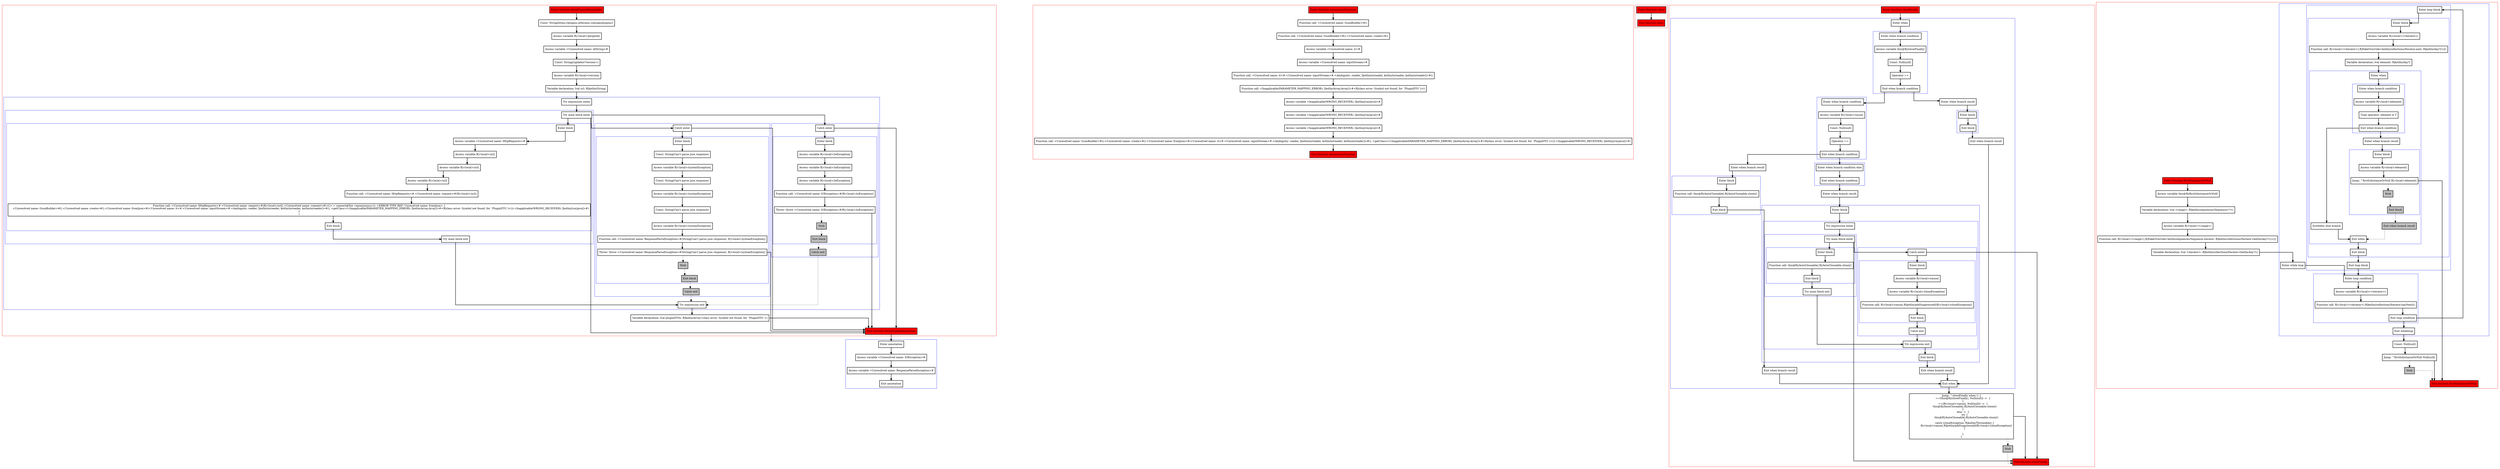digraph complex_kt {
  graph [splines=ortho nodesep=3]
  node [shape=box penwidth=2]
  edge [penwidth=2]

  subgraph cluster_0 {
    color=red
    0 [label="Enter function fetchPluginReleaseDate" style="filled" fillcolor=red];
    1 [label="Const: String(https://plugins.jetbrains.com/api/plugins/)"];
    2 [label="Access variable R|<local>/pluginId|"];
    3 [label="Access variable <Unresolved name: idString>#"];
    4 [label="Const: String(/updates?version=)"];
    5 [label="Access variable R|<local>/version|"];
    6 [label="Variable declaration: lval url: R|kotlin/String|"];
    subgraph cluster_1 {
      color=blue
      7 [label="Try expression enter"];
      subgraph cluster_2 {
        color=blue
        8 [label="Try main block enter"];
        subgraph cluster_3 {
          color=blue
          9 [label="Enter block"];
          10 [label="Access variable <Unresolved name: HttpRequests>#"];
          11 [label="Access variable R|<local>/url|"];
          12 [label="Access variable R|<local>/url|"];
          13 [label="Access variable R|<local>/url|"];
          14 [label="Function call: <Unresolved name: HttpRequests>#.<Unresolved name: request>#(R|<local>/url|)"];
          15 [label="Function call: <Unresolved name: HttpRequests>#.<Unresolved name: request>#(R|<local>/url|).<Unresolved name: connect>#(<L> = connect@fun <anonymous>(): <ERROR TYPE REF: Unresolved name: fromJson> {
    <Unresolved name: GsonBuilder>#().<Unresolved name: create>#().<Unresolved name: fromJson>#(<Unresolved name: it>#.<Unresolved name: inputStream>#.<Ambiguity: reader, [kotlin/io/reader, kotlin/io/reader, kotlin/io/reader]>#(), <getClass>(<Inapplicable(PARAMETER_MAPPING_ERROR): [kotlin/Array.Array]>#<R|class error: Symbol not found, for `PluginDTO`|>()).<Inapplicable(WRONG_RECEIVER): [kotlin/jvm/java]>#)
}
)"];
          16 [label="Exit block"];
        }
        17 [label="Try main block exit"];
      }
      subgraph cluster_4 {
        color=blue
        18 [label="Catch enter"];
        subgraph cluster_5 {
          color=blue
          19 [label="Enter block"];
          20 [label="Const: String(Can't parse json response)"];
          21 [label="Access variable R|<local>/syntaxException|"];
          22 [label="Const: String(Can't parse json response)"];
          23 [label="Access variable R|<local>/syntaxException|"];
          24 [label="Const: String(Can't parse json response)"];
          25 [label="Access variable R|<local>/syntaxException|"];
          26 [label="Function call: <Unresolved name: ResponseParseException>#(String(Can't parse json response), R|<local>/syntaxException|)"];
          27 [label="Throw: throw <Unresolved name: ResponseParseException>#(String(Can't parse json response), R|<local>/syntaxException|)"];
          28 [label="Stub" style="filled" fillcolor=gray];
          29 [label="Exit block" style="filled" fillcolor=gray];
        }
        30 [label="Catch exit" style="filled" fillcolor=gray];
      }
      subgraph cluster_6 {
        color=blue
        31 [label="Catch enter"];
        subgraph cluster_7 {
          color=blue
          32 [label="Enter block"];
          33 [label="Access variable R|<local>/ioException|"];
          34 [label="Access variable R|<local>/ioException|"];
          35 [label="Access variable R|<local>/ioException|"];
          36 [label="Function call: <Unresolved name: IOException>#(R|<local>/ioException|)"];
          37 [label="Throw: throw <Unresolved name: IOException>#(R|<local>/ioException|)"];
          38 [label="Stub" style="filled" fillcolor=gray];
          39 [label="Exit block" style="filled" fillcolor=gray];
        }
        40 [label="Catch exit" style="filled" fillcolor=gray];
      }
      41 [label="Try expression exit"];
    }
    42 [label="Variable declaration: lval pluginDTOs: R|kotlin/Array<class error: Symbol not found, for `PluginDTO`>|"];
    43 [label="Exit function fetchPluginReleaseDate" style="filled" fillcolor=red];
  }
  subgraph cluster_8 {
    color=blue
    44 [label="Enter annotation"];
    45 [label="Access variable <Unresolved name: IOException>#"];
    46 [label="Access variable <Unresolved name: ResponseParseException>#"];
    47 [label="Exit annotation"];
  }

  0 -> {1};
  1 -> {2};
  2 -> {3};
  3 -> {4};
  4 -> {5};
  5 -> {6};
  6 -> {7};
  7 -> {8};
  8 -> {43 31 18 9};
  9 -> {10};
  10 -> {11};
  11 -> {12};
  12 -> {13};
  13 -> {14};
  14 -> {15};
  15 -> {16};
  16 -> {17};
  17 -> {41};
  18 -> {43 19};
  19 -> {20};
  20 -> {21};
  21 -> {22};
  22 -> {23};
  23 -> {24};
  24 -> {25};
  25 -> {26};
  26 -> {27};
  27 -> {43};
  27 -> {28} [style=dotted];
  28 -> {29} [style=dotted];
  29 -> {30} [style=dotted];
  30 -> {41} [style=dotted];
  31 -> {43 32};
  32 -> {33};
  33 -> {34};
  34 -> {35};
  35 -> {36};
  36 -> {37};
  37 -> {43};
  37 -> {38} [style=dotted];
  38 -> {39} [style=dotted];
  39 -> {40} [style=dotted];
  40 -> {41} [style=dotted];
  41 -> {42};
  42 -> {43};
  43 -> {44};
  44 -> {45};
  45 -> {46};
  46 -> {47};

  subgraph cluster_9 {
    color=red
    48 [label="Enter function anonymousFunction" style="filled" fillcolor=red];
    49 [label="Function call: <Unresolved name: GsonBuilder>#()"];
    50 [label="Function call: <Unresolved name: GsonBuilder>#().<Unresolved name: create>#()"];
    51 [label="Access variable <Unresolved name: it>#"];
    52 [label="Access variable <Unresolved name: inputStream>#"];
    53 [label="Function call: <Unresolved name: it>#.<Unresolved name: inputStream>#.<Ambiguity: reader, [kotlin/io/reader, kotlin/io/reader, kotlin/io/reader]>#()"];
    54 [label="Function call: <Inapplicable(PARAMETER_MAPPING_ERROR): [kotlin/Array.Array]>#<R|class error: Symbol not found, for `PluginDTO`|>()"];
    55 [label="Access variable <Inapplicable(WRONG_RECEIVER): [kotlin/jvm/java]>#"];
    56 [label="Access variable <Inapplicable(WRONG_RECEIVER): [kotlin/jvm/java]>#"];
    57 [label="Access variable <Inapplicable(WRONG_RECEIVER): [kotlin/jvm/java]>#"];
    58 [label="Function call: <Unresolved name: GsonBuilder>#().<Unresolved name: create>#().<Unresolved name: fromJson>#(<Unresolved name: it>#.<Unresolved name: inputStream>#.<Ambiguity: reader, [kotlin/io/reader, kotlin/io/reader, kotlin/io/reader]>#(), <getClass>(<Inapplicable(PARAMETER_MAPPING_ERROR): [kotlin/Array.Array]>#<R|class error: Symbol not found, for `PluginDTO`|>()).<Inapplicable(WRONG_RECEIVER): [kotlin/jvm/java]>#)"];
    59 [label="Exit function anonymousFunction" style="filled" fillcolor=red];
  }

  48 -> {49};
  49 -> {50};
  50 -> {51};
  51 -> {52};
  52 -> {53};
  53 -> {54};
  54 -> {55};
  55 -> {56};
  56 -> {57};
  57 -> {58};
  58 -> {59};

  subgraph cluster_10 {
    color=red
    60 [label="Enter function close" style="filled" fillcolor=red];
    61 [label="Exit function close" style="filled" fillcolor=red];
  }

  60 -> {61};

  subgraph cluster_11 {
    color=red
    62 [label="Enter function closeFinally" style="filled" fillcolor=red];
    subgraph cluster_12 {
      color=blue
      63 [label="Enter when"];
      subgraph cluster_13 {
        color=blue
        64 [label="Enter when branch condition "];
        65 [label="Access variable this@R|/closeFinally|"];
        66 [label="Const: Null(null)"];
        67 [label="Operator =="];
        68 [label="Exit when branch condition"];
      }
      subgraph cluster_14 {
        color=blue
        69 [label="Enter when branch condition "];
        70 [label="Access variable R|<local>/cause|"];
        71 [label="Const: Null(null)"];
        72 [label="Operator =="];
        73 [label="Exit when branch condition"];
      }
      subgraph cluster_15 {
        color=blue
        74 [label="Enter when branch condition else"];
        75 [label="Exit when branch condition"];
      }
      76 [label="Enter when branch result"];
      subgraph cluster_16 {
        color=blue
        77 [label="Enter block"];
        subgraph cluster_17 {
          color=blue
          78 [label="Try expression enter"];
          subgraph cluster_18 {
            color=blue
            79 [label="Try main block enter"];
            subgraph cluster_19 {
              color=blue
              80 [label="Enter block"];
              81 [label="Function call: this@R|/AutoCloseable|.R|/AutoCloseable.close|()"];
              82 [label="Exit block"];
            }
            83 [label="Try main block exit"];
          }
          subgraph cluster_20 {
            color=blue
            84 [label="Catch enter"];
            subgraph cluster_21 {
              color=blue
              85 [label="Enter block"];
              86 [label="Access variable R|<local>/cause|"];
              87 [label="Access variable R|<local>/closeException|"];
              88 [label="Function call: R|<local>/cause|.R|kotlin/addSuppressed|(R|<local>/closeException|)"];
              89 [label="Exit block"];
            }
            90 [label="Catch exit"];
          }
          91 [label="Try expression exit"];
        }
        92 [label="Exit block"];
      }
      93 [label="Exit when branch result"];
      94 [label="Enter when branch result"];
      subgraph cluster_22 {
        color=blue
        95 [label="Enter block"];
        96 [label="Function call: this@R|/AutoCloseable|.R|/AutoCloseable.close|()"];
        97 [label="Exit block"];
      }
      98 [label="Exit when branch result"];
      99 [label="Enter when branch result"];
      subgraph cluster_23 {
        color=blue
        100 [label="Enter block"];
        101 [label="Exit block"];
      }
      102 [label="Exit when branch result"];
      103 [label="Exit when"];
    }
    104 [label="Jump: ^closeFinally when () {
    ==(this@R|/closeFinally|, Null(null)) ->  {
    }
    ==(R|<local>/cause|, Null(null)) ->  {
        this@R|/AutoCloseable|.R|/AutoCloseable.close|()
    }
    else ->  {
        try {
            this@R|/AutoCloseable|.R|/AutoCloseable.close|()
        }
        catch (closeException: R|kotlin/Throwable|) {
            R|<local>/cause|.R|kotlin/addSuppressed|(R|<local>/closeException|)
        }

    }
}
"];
    105 [label="Stub" style="filled" fillcolor=gray];
    106 [label="Exit function closeFinally" style="filled" fillcolor=red];
  }

  62 -> {63};
  63 -> {64};
  64 -> {65};
  65 -> {66};
  66 -> {67};
  67 -> {68};
  68 -> {99 69};
  69 -> {70};
  70 -> {71};
  71 -> {72};
  72 -> {73};
  73 -> {94 74};
  74 -> {75};
  75 -> {76};
  76 -> {77};
  77 -> {78};
  78 -> {79};
  79 -> {106 84 80};
  80 -> {81};
  81 -> {82};
  82 -> {83};
  83 -> {91};
  84 -> {106 85};
  85 -> {86};
  86 -> {87};
  87 -> {88};
  88 -> {89};
  89 -> {90};
  90 -> {91};
  91 -> {92};
  92 -> {93};
  93 -> {103};
  94 -> {95};
  95 -> {96};
  96 -> {97};
  97 -> {98};
  98 -> {103};
  99 -> {100};
  100 -> {101};
  101 -> {102};
  102 -> {103};
  103 -> {104};
  104 -> {106};
  104 -> {105} [style=dotted];
  105 -> {106} [style=dotted];

  subgraph cluster_24 {
    color=red
    107 [label="Enter function firstIsInstanceOrNull" style="filled" fillcolor=red];
    108 [label="Access variable this@R|/firstIsInstanceOrNull|"];
    109 [label="Variable declaration: lval <range>: R|kotlin/sequences/Sequence<*>|"];
    110 [label="Access variable R|<local>/<range>|"];
    111 [label="Function call: R|<local>/<range>|.R|FakeOverride<kotlin/sequences/Sequence.iterator: R|kotlin/collections/Iterator<kotlin/Any?>|>|()"];
    112 [label="Variable declaration: lval <iterator>: R|kotlin/collections/Iterator<kotlin/Any?>|"];
    subgraph cluster_25 {
      color=blue
      113 [label="Enter while loop"];
      subgraph cluster_26 {
        color=blue
        114 [label="Enter loop condition"];
        115 [label="Access variable R|<local>/<iterator>|"];
        116 [label="Function call: R|<local>/<iterator>|.R|kotlin/collections/Iterator.hasNext|()"];
        117 [label="Exit loop condition"];
      }
      subgraph cluster_27 {
        color=blue
        118 [label="Enter loop block"];
        subgraph cluster_28 {
          color=blue
          119 [label="Enter block"];
          120 [label="Access variable R|<local>/<iterator>|"];
          121 [label="Function call: R|<local>/<iterator>|.R|FakeOverride<kotlin/collections/Iterator.next: R|kotlin/Any?|>|()"];
          122 [label="Variable declaration: lval element: R|kotlin/Any?|"];
          subgraph cluster_29 {
            color=blue
            123 [label="Enter when"];
            subgraph cluster_30 {
              color=blue
              124 [label="Enter when branch condition "];
              125 [label="Access variable R|<local>/element|"];
              126 [label="Type operator: element is T"];
              127 [label="Exit when branch condition"];
            }
            128 [label="Synthetic else branch"];
            129 [label="Enter when branch result"];
            subgraph cluster_31 {
              color=blue
              130 [label="Enter block"];
              131 [label="Access variable R|<local>/element|"];
              132 [label="Jump: ^firstIsInstanceOrNull R|<local>/element|"];
              133 [label="Stub" style="filled" fillcolor=gray];
              134 [label="Exit block" style="filled" fillcolor=gray];
            }
            135 [label="Exit when branch result" style="filled" fillcolor=gray];
            136 [label="Exit when"];
          }
          137 [label="Exit block"];
        }
        138 [label="Exit loop block"];
      }
      139 [label="Exit whileloop"];
    }
    140 [label="Const: Null(null)"];
    141 [label="Jump: ^firstIsInstanceOrNull Null(null)"];
    142 [label="Stub" style="filled" fillcolor=gray];
    143 [label="Exit function firstIsInstanceOrNull" style="filled" fillcolor=red];
  }

  107 -> {108};
  108 -> {109};
  109 -> {110};
  110 -> {111};
  111 -> {112};
  112 -> {113};
  113 -> {114};
  114 -> {115};
  115 -> {116};
  116 -> {117};
  117 -> {139 118};
  118 -> {119};
  119 -> {120};
  120 -> {121};
  121 -> {122};
  122 -> {123};
  123 -> {124};
  124 -> {125};
  125 -> {126};
  126 -> {127};
  127 -> {129 128};
  128 -> {136};
  129 -> {130};
  130 -> {131};
  131 -> {132};
  132 -> {143};
  132 -> {133} [style=dotted];
  133 -> {134} [style=dotted];
  134 -> {135} [style=dotted];
  135 -> {136} [style=dotted];
  136 -> {137};
  137 -> {138};
  138 -> {114};
  139 -> {140};
  140 -> {141};
  141 -> {143};
  141 -> {142} [style=dotted];
  142 -> {143} [style=dotted];

}
